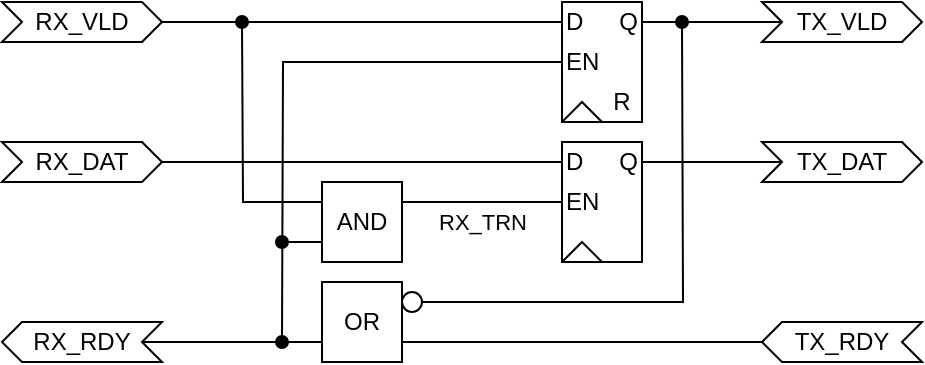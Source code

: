 <mxfile version="22.1.21" type="device">
  <diagram name="Page-1" id="h-33Ypo1zXG0YeIfGgGF">
    <mxGraphModel dx="830" dy="492" grid="1" gridSize="10" guides="1" tooltips="1" connect="1" arrows="1" fold="1" page="1" pageScale="1" pageWidth="850" pageHeight="1100" math="0" shadow="0">
      <root>
        <mxCell id="0" />
        <mxCell id="1" parent="0" />
        <mxCell id="BdMwT2BXw6ccnMAw5Xdu-15" style="edgeStyle=orthogonalEdgeStyle;rounded=0;orthogonalLoop=1;jettySize=auto;html=1;exitX=1;exitY=0.5;exitDx=0;exitDy=0;endArrow=none;endFill=0;entryX=0;entryY=0.5;entryDx=0;entryDy=0;" parent="1" source="BdMwT2BXw6ccnMAw5Xdu-12" target="BdMwT2BXw6ccnMAw5Xdu-2" edge="1">
          <mxGeometry relative="1" as="geometry">
            <mxPoint x="370" y="490" as="targetPoint" />
          </mxGeometry>
        </mxCell>
        <mxCell id="BdMwT2BXw6ccnMAw5Xdu-12" value="RX_VLD" style="shape=step;perimeter=stepPerimeter;whiteSpace=wrap;html=1;fixedSize=1;size=10;" parent="1" vertex="1">
          <mxGeometry x="160" y="470" width="80" height="20" as="geometry" />
        </mxCell>
        <mxCell id="BdMwT2BXw6ccnMAw5Xdu-13" value="TX_VLD" style="shape=step;perimeter=stepPerimeter;whiteSpace=wrap;html=1;fixedSize=1;size=10;" parent="1" vertex="1">
          <mxGeometry x="540" y="470" width="80" height="20" as="geometry" />
        </mxCell>
        <mxCell id="BdMwT2BXw6ccnMAw5Xdu-14" style="edgeStyle=orthogonalEdgeStyle;rounded=0;orthogonalLoop=1;jettySize=auto;html=1;exitX=1;exitY=0.5;exitDx=0;exitDy=0;endArrow=none;endFill=0;" parent="1" source="BdMwT2BXw6ccnMAw5Xdu-3" target="BdMwT2BXw6ccnMAw5Xdu-13" edge="1">
          <mxGeometry relative="1" as="geometry" />
        </mxCell>
        <mxCell id="BdMwT2BXw6ccnMAw5Xdu-19" value="" style="group" parent="1" vertex="1" connectable="0">
          <mxGeometry x="440" y="470" width="40" height="60" as="geometry" />
        </mxCell>
        <mxCell id="BdMwT2BXw6ccnMAw5Xdu-17" value="" style="rounded=0;whiteSpace=wrap;html=1;" parent="BdMwT2BXw6ccnMAw5Xdu-19" vertex="1">
          <mxGeometry width="40" height="60" as="geometry" />
        </mxCell>
        <mxCell id="BdMwT2BXw6ccnMAw5Xdu-2" value="D" style="text;html=1;strokeColor=none;fillColor=none;align=left;verticalAlign=middle;whiteSpace=wrap;rounded=0;" parent="BdMwT2BXw6ccnMAw5Xdu-19" vertex="1">
          <mxGeometry width="20" height="20" as="geometry" />
        </mxCell>
        <mxCell id="BdMwT2BXw6ccnMAw5Xdu-3" value="Q" style="text;html=1;strokeColor=none;fillColor=none;align=right;verticalAlign=middle;whiteSpace=wrap;rounded=0;" parent="BdMwT2BXw6ccnMAw5Xdu-19" vertex="1">
          <mxGeometry x="20" width="20" height="20" as="geometry" />
        </mxCell>
        <mxCell id="BdMwT2BXw6ccnMAw5Xdu-4" value="" style="endArrow=none;html=1;rounded=0;" parent="BdMwT2BXw6ccnMAw5Xdu-19" edge="1">
          <mxGeometry width="50" height="50" relative="1" as="geometry">
            <mxPoint y="60" as="sourcePoint" />
            <mxPoint x="20" y="60" as="targetPoint" />
            <Array as="points">
              <mxPoint x="10" y="50" />
            </Array>
          </mxGeometry>
        </mxCell>
        <mxCell id="BdMwT2BXw6ccnMAw5Xdu-5" value="R" style="text;html=1;strokeColor=none;fillColor=none;align=center;verticalAlign=middle;whiteSpace=wrap;rounded=0;" parent="BdMwT2BXw6ccnMAw5Xdu-19" vertex="1">
          <mxGeometry x="20" y="40" width="20" height="20" as="geometry" />
        </mxCell>
        <mxCell id="BdMwT2BXw6ccnMAw5Xdu-18" value="EN" style="text;html=1;strokeColor=none;fillColor=none;align=left;verticalAlign=middle;whiteSpace=wrap;rounded=0;" parent="BdMwT2BXw6ccnMAw5Xdu-19" vertex="1">
          <mxGeometry y="20" width="20" height="20" as="geometry" />
        </mxCell>
        <mxCell id="BdMwT2BXw6ccnMAw5Xdu-20" value="" style="group" parent="1" vertex="1" connectable="0">
          <mxGeometry x="440" y="540" width="40" height="60" as="geometry" />
        </mxCell>
        <mxCell id="BdMwT2BXw6ccnMAw5Xdu-21" value="" style="rounded=0;whiteSpace=wrap;html=1;" parent="BdMwT2BXw6ccnMAw5Xdu-20" vertex="1">
          <mxGeometry width="40" height="60" as="geometry" />
        </mxCell>
        <mxCell id="BdMwT2BXw6ccnMAw5Xdu-22" value="D" style="text;html=1;strokeColor=none;fillColor=none;align=left;verticalAlign=middle;whiteSpace=wrap;rounded=0;" parent="BdMwT2BXw6ccnMAw5Xdu-20" vertex="1">
          <mxGeometry width="20" height="20" as="geometry" />
        </mxCell>
        <mxCell id="BdMwT2BXw6ccnMAw5Xdu-23" value="Q" style="text;html=1;strokeColor=none;fillColor=none;align=right;verticalAlign=middle;whiteSpace=wrap;rounded=0;" parent="BdMwT2BXw6ccnMAw5Xdu-20" vertex="1">
          <mxGeometry x="20" width="20" height="20" as="geometry" />
        </mxCell>
        <mxCell id="BdMwT2BXw6ccnMAw5Xdu-24" value="" style="endArrow=none;html=1;rounded=0;" parent="BdMwT2BXw6ccnMAw5Xdu-20" edge="1">
          <mxGeometry width="50" height="50" relative="1" as="geometry">
            <mxPoint y="60" as="sourcePoint" />
            <mxPoint x="20" y="60" as="targetPoint" />
            <Array as="points">
              <mxPoint x="10" y="50" />
            </Array>
          </mxGeometry>
        </mxCell>
        <mxCell id="BdMwT2BXw6ccnMAw5Xdu-26" value="EN" style="text;html=1;strokeColor=none;fillColor=none;align=left;verticalAlign=middle;whiteSpace=wrap;rounded=0;" parent="BdMwT2BXw6ccnMAw5Xdu-20" vertex="1">
          <mxGeometry y="20" width="20" height="20" as="geometry" />
        </mxCell>
        <mxCell id="BdMwT2BXw6ccnMAw5Xdu-27" style="edgeStyle=orthogonalEdgeStyle;rounded=0;orthogonalLoop=1;jettySize=auto;html=1;exitX=1;exitY=0.5;exitDx=0;exitDy=0;entryX=0;entryY=0.5;entryDx=0;entryDy=0;endArrow=none;endFill=0;" parent="1" source="BdMwT2BXw6ccnMAw5Xdu-28" target="BdMwT2BXw6ccnMAw5Xdu-22" edge="1">
          <mxGeometry relative="1" as="geometry">
            <mxPoint x="380" y="550" as="targetPoint" />
          </mxGeometry>
        </mxCell>
        <mxCell id="BdMwT2BXw6ccnMAw5Xdu-28" value="RX_DAT" style="shape=step;perimeter=stepPerimeter;whiteSpace=wrap;html=1;fixedSize=1;size=10;" parent="1" vertex="1">
          <mxGeometry x="160" y="540" width="80" height="20" as="geometry" />
        </mxCell>
        <mxCell id="BdMwT2BXw6ccnMAw5Xdu-29" style="edgeStyle=orthogonalEdgeStyle;rounded=0;orthogonalLoop=1;jettySize=auto;html=1;exitX=1;exitY=0.5;exitDx=0;exitDy=0;entryX=0;entryY=0.75;entryDx=0;entryDy=0;endArrow=none;endFill=0;" parent="1" source="BdMwT2BXw6ccnMAw5Xdu-30" target="BdMwT2BXw6ccnMAw5Xdu-31" edge="1">
          <mxGeometry relative="1" as="geometry">
            <mxPoint x="380" y="650" as="targetPoint" />
          </mxGeometry>
        </mxCell>
        <mxCell id="BdMwT2BXw6ccnMAw5Xdu-30" value="RX_RDY" style="shape=step;perimeter=stepPerimeter;whiteSpace=wrap;html=1;fixedSize=1;size=10;flipH=1;" parent="1" vertex="1">
          <mxGeometry x="160" y="630" width="80" height="20" as="geometry" />
        </mxCell>
        <mxCell id="BdMwT2BXw6ccnMAw5Xdu-33" value="" style="group" parent="1" vertex="1" connectable="0">
          <mxGeometry x="320" y="610" width="50" height="40" as="geometry" />
        </mxCell>
        <mxCell id="BdMwT2BXw6ccnMAw5Xdu-31" value="OR" style="whiteSpace=wrap;html=1;aspect=fixed;" parent="BdMwT2BXw6ccnMAw5Xdu-33" vertex="1">
          <mxGeometry width="40" height="40" as="geometry" />
        </mxCell>
        <mxCell id="BdMwT2BXw6ccnMAw5Xdu-32" value="" style="ellipse;whiteSpace=wrap;html=1;" parent="BdMwT2BXw6ccnMAw5Xdu-33" vertex="1">
          <mxGeometry x="40" y="5" width="10" height="10" as="geometry" />
        </mxCell>
        <mxCell id="BdMwT2BXw6ccnMAw5Xdu-34" value="TX_DAT" style="shape=step;perimeter=stepPerimeter;whiteSpace=wrap;html=1;fixedSize=1;size=10;" parent="1" vertex="1">
          <mxGeometry x="540" y="540" width="80" height="20" as="geometry" />
        </mxCell>
        <mxCell id="BdMwT2BXw6ccnMAw5Xdu-35" style="edgeStyle=orthogonalEdgeStyle;rounded=0;orthogonalLoop=1;jettySize=auto;html=1;exitX=1;exitY=0.5;exitDx=0;exitDy=0;endArrow=none;endFill=0;" parent="1" source="BdMwT2BXw6ccnMAw5Xdu-23" target="BdMwT2BXw6ccnMAw5Xdu-34" edge="1">
          <mxGeometry relative="1" as="geometry">
            <mxPoint x="460" y="550" as="sourcePoint" />
          </mxGeometry>
        </mxCell>
        <mxCell id="BdMwT2BXw6ccnMAw5Xdu-37" value="TX_RDY" style="shape=step;perimeter=stepPerimeter;whiteSpace=wrap;html=1;fixedSize=1;size=10;flipH=1;" parent="1" vertex="1">
          <mxGeometry x="540" y="630" width="80" height="20" as="geometry" />
        </mxCell>
        <mxCell id="BdMwT2BXw6ccnMAw5Xdu-38" style="edgeStyle=orthogonalEdgeStyle;rounded=0;orthogonalLoop=1;jettySize=auto;html=1;endArrow=none;endFill=0;exitX=1;exitY=0.75;exitDx=0;exitDy=0;entryX=0;entryY=0.5;entryDx=0;entryDy=0;" parent="1" source="BdMwT2BXw6ccnMAw5Xdu-31" target="BdMwT2BXw6ccnMAw5Xdu-37" edge="1">
          <mxGeometry relative="1" as="geometry">
            <mxPoint x="470" y="640" as="targetPoint" />
            <mxPoint x="440" y="640" as="sourcePoint" />
          </mxGeometry>
        </mxCell>
        <mxCell id="BdMwT2BXw6ccnMAw5Xdu-39" style="edgeStyle=orthogonalEdgeStyle;rounded=0;orthogonalLoop=1;jettySize=auto;html=1;endArrow=oval;endFill=1;exitX=1;exitY=0.5;exitDx=0;exitDy=0;startArrow=none;startFill=0;" parent="1" source="BdMwT2BXw6ccnMAw5Xdu-32" edge="1">
          <mxGeometry relative="1" as="geometry">
            <mxPoint x="500" y="480" as="targetPoint" />
            <mxPoint x="440" y="660" as="sourcePoint" />
          </mxGeometry>
        </mxCell>
        <mxCell id="BdMwT2BXw6ccnMAw5Xdu-40" value="AND" style="whiteSpace=wrap;html=1;aspect=fixed;" parent="1" vertex="1">
          <mxGeometry x="320" y="560" width="40" height="40" as="geometry" />
        </mxCell>
        <mxCell id="BdMwT2BXw6ccnMAw5Xdu-41" style="edgeStyle=orthogonalEdgeStyle;rounded=0;orthogonalLoop=1;jettySize=auto;html=1;endArrow=oval;endFill=1;exitX=0;exitY=0.5;exitDx=0;exitDy=0;startArrow=none;startFill=0;" parent="1" source="BdMwT2BXw6ccnMAw5Xdu-18" edge="1">
          <mxGeometry relative="1" as="geometry">
            <mxPoint x="300" y="640" as="targetPoint" />
            <mxPoint x="380" y="640" as="sourcePoint" />
          </mxGeometry>
        </mxCell>
        <mxCell id="BdMwT2BXw6ccnMAw5Xdu-42" style="edgeStyle=orthogonalEdgeStyle;rounded=0;orthogonalLoop=1;jettySize=auto;html=1;endArrow=oval;endFill=1;exitX=0;exitY=0.75;exitDx=0;exitDy=0;startArrow=none;startFill=0;" parent="1" source="BdMwT2BXw6ccnMAw5Xdu-40" edge="1">
          <mxGeometry relative="1" as="geometry">
            <mxPoint x="300" y="590" as="targetPoint" />
            <mxPoint x="390" y="650" as="sourcePoint" />
          </mxGeometry>
        </mxCell>
        <mxCell id="BdMwT2BXw6ccnMAw5Xdu-43" style="edgeStyle=orthogonalEdgeStyle;rounded=0;orthogonalLoop=1;jettySize=auto;html=1;endArrow=oval;endFill=1;exitX=0;exitY=0.25;exitDx=0;exitDy=0;startArrow=none;startFill=0;" parent="1" source="BdMwT2BXw6ccnMAw5Xdu-40" edge="1">
          <mxGeometry relative="1" as="geometry">
            <mxPoint x="280" y="480" as="targetPoint" />
            <mxPoint x="400" y="660" as="sourcePoint" />
          </mxGeometry>
        </mxCell>
        <mxCell id="BdMwT2BXw6ccnMAw5Xdu-44" style="edgeStyle=orthogonalEdgeStyle;rounded=0;orthogonalLoop=1;jettySize=auto;html=1;exitX=1;exitY=0.25;exitDx=0;exitDy=0;endArrow=none;endFill=0;entryX=0;entryY=0.5;entryDx=0;entryDy=0;" parent="1" source="BdMwT2BXw6ccnMAw5Xdu-40" target="BdMwT2BXw6ccnMAw5Xdu-26" edge="1">
          <mxGeometry relative="1" as="geometry">
            <mxPoint x="250" y="460" as="sourcePoint" />
            <mxPoint x="410" y="460" as="targetPoint" />
          </mxGeometry>
        </mxCell>
        <mxCell id="V12DswPflvRYjTC0FYzu-1" value="RX_TRN" style="edgeLabel;html=1;align=center;verticalAlign=middle;resizable=0;points=[];" vertex="1" connectable="0" parent="BdMwT2BXw6ccnMAw5Xdu-44">
          <mxGeometry x="-0.37" y="-1" relative="1" as="geometry">
            <mxPoint x="15" y="9" as="offset" />
          </mxGeometry>
        </mxCell>
      </root>
    </mxGraphModel>
  </diagram>
</mxfile>

